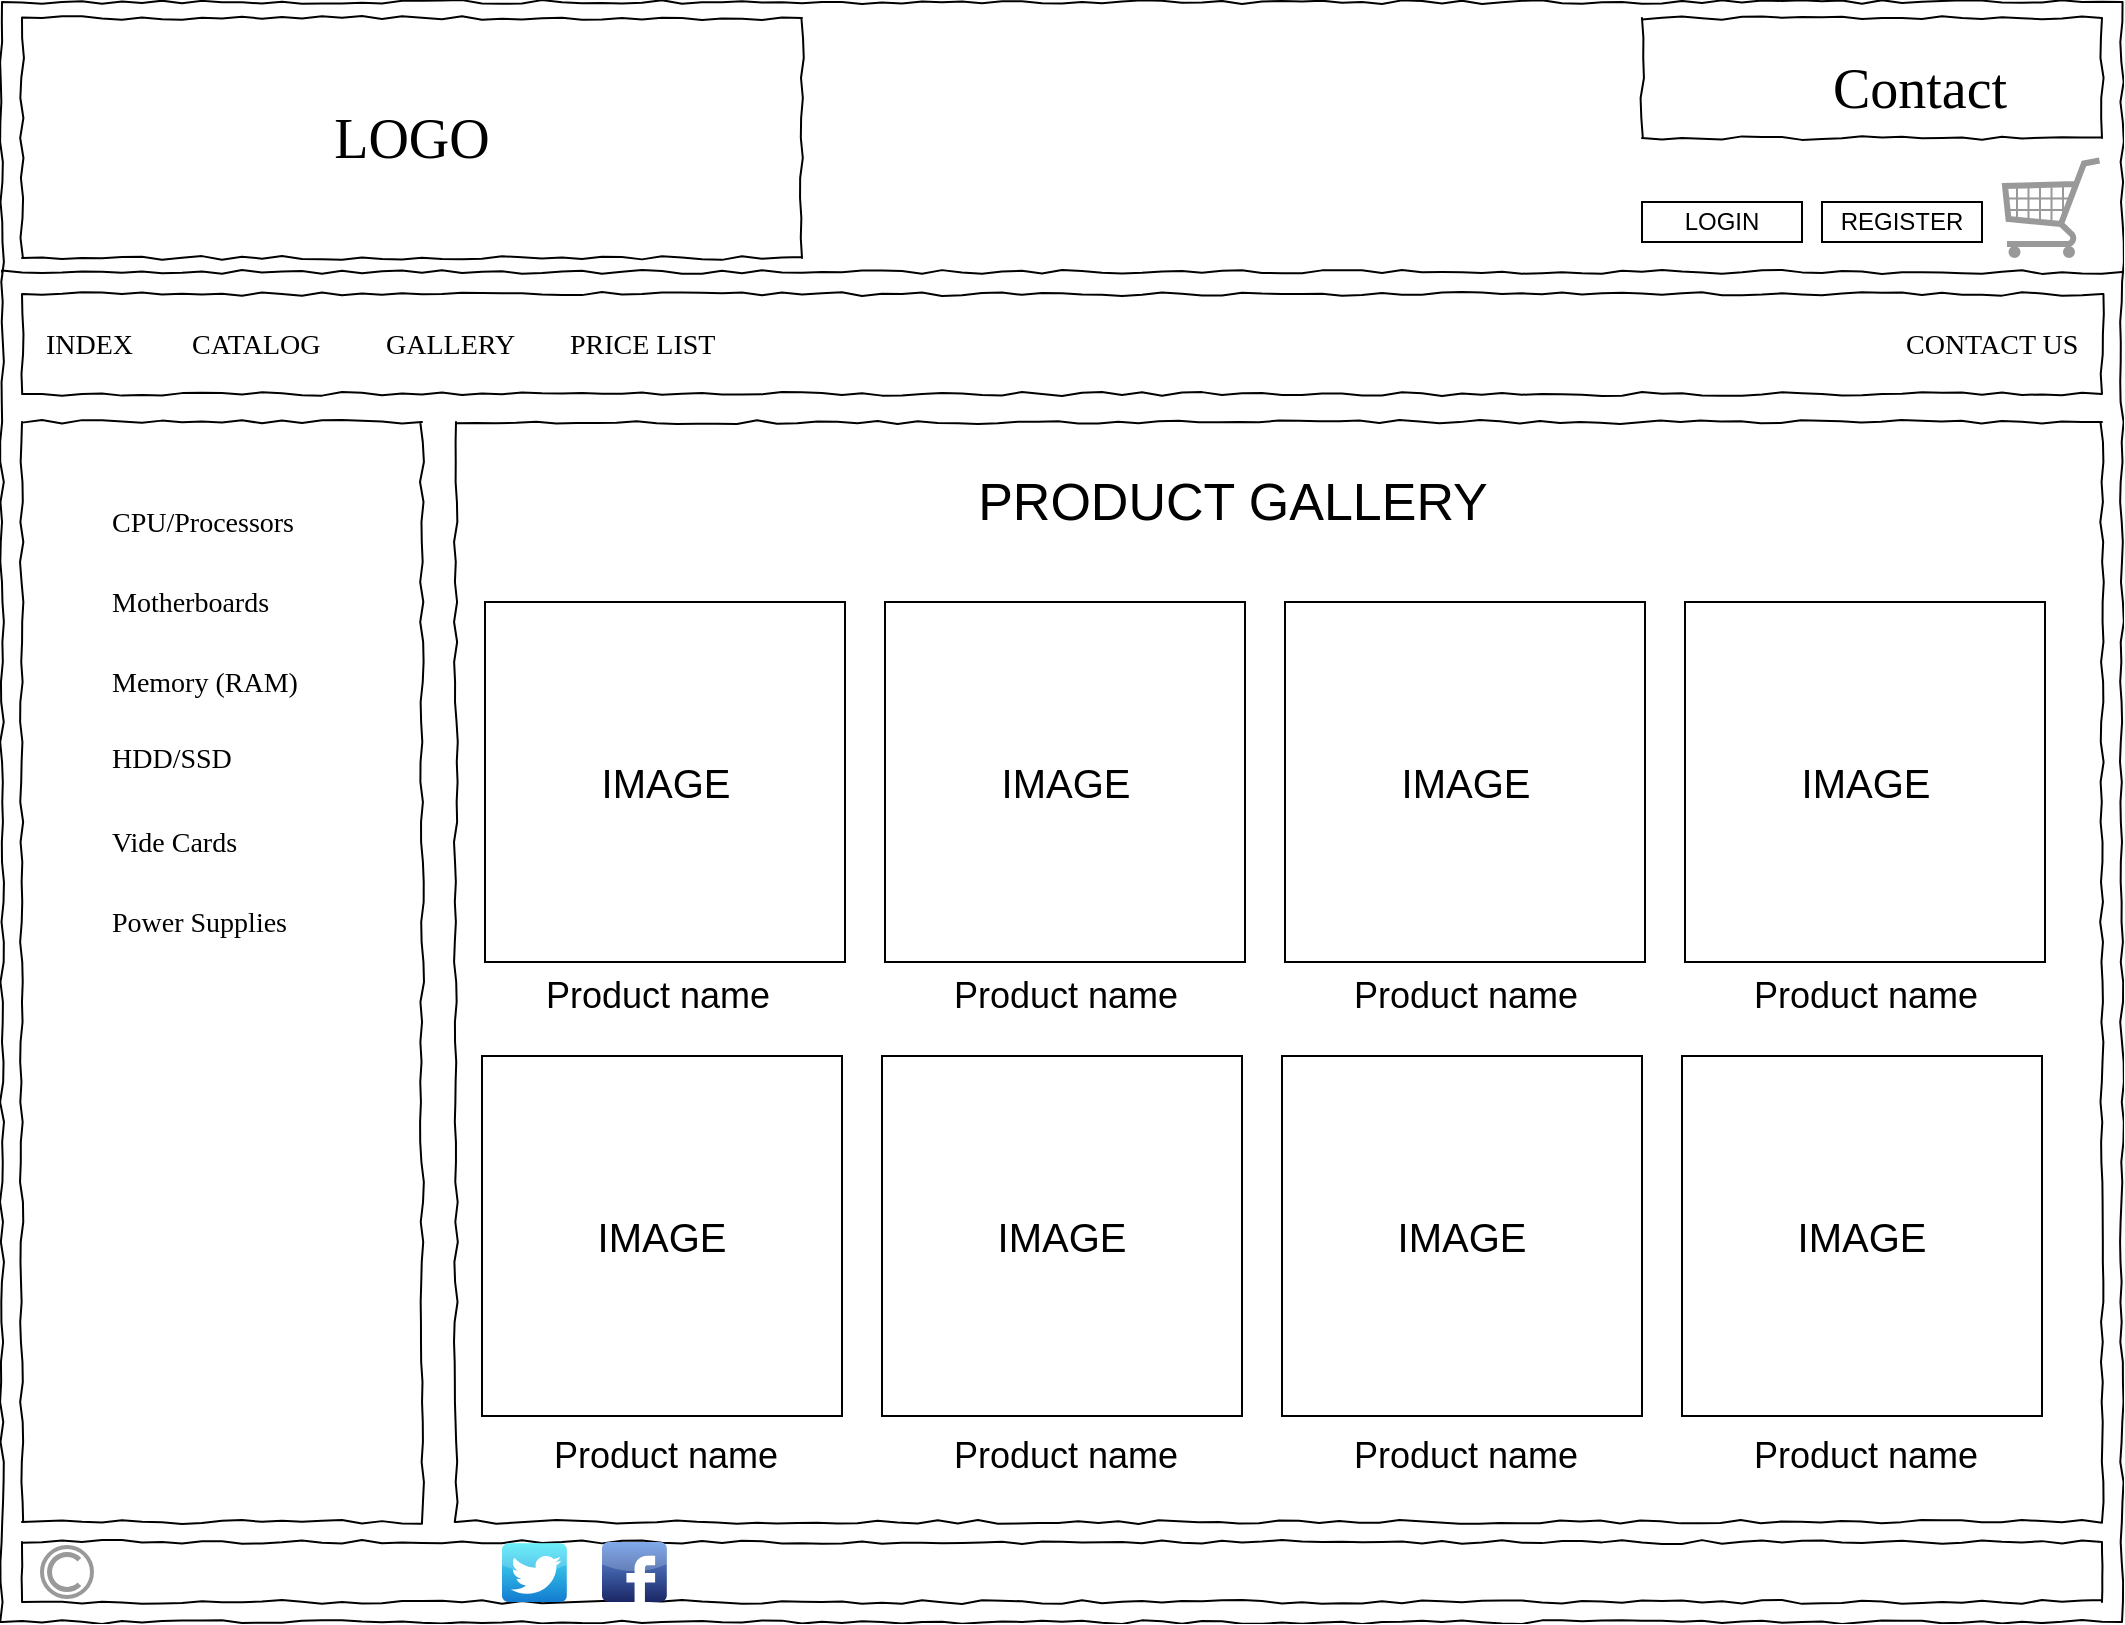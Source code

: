 <mxfile version="13.6.2" type="device"><diagram id="Lh7oHFccVzbh7dk9pwkN" name="Page-1"><mxGraphModel dx="1086" dy="806" grid="1" gridSize="10" guides="1" tooltips="1" connect="1" arrows="1" fold="1" page="1" pageScale="1" pageWidth="850" pageHeight="1100" math="0" shadow="0"><root><mxCell id="0"/><mxCell id="1" parent="0"/><mxCell id="SQN5ny_X17Sw2gpF3bp6-1" value="" style="whiteSpace=wrap;html=1;rounded=0;shadow=0;labelBackgroundColor=none;strokeColor=#000000;strokeWidth=1;fillColor=none;fontFamily=Verdana;fontSize=12;fontColor=#000000;align=center;comic=1;" parent="1" vertex="1"><mxGeometry x="20" y="10" width="1060" height="810" as="geometry"/></mxCell><mxCell id="SQN5ny_X17Sw2gpF3bp6-2" value="" style="whiteSpace=wrap;html=1;rounded=0;shadow=0;labelBackgroundColor=none;strokeWidth=1;fillColor=none;fontFamily=Verdana;fontSize=12;align=center;comic=1;" parent="1" vertex="1"><mxGeometry x="247" y="220" width="823" height="550" as="geometry"/></mxCell><mxCell id="SQN5ny_X17Sw2gpF3bp6-4" value="" style="whiteSpace=wrap;html=1;rounded=0;shadow=0;labelBackgroundColor=none;strokeWidth=1;fillColor=none;fontFamily=Verdana;fontSize=12;align=center;comic=1;" parent="1" vertex="1"><mxGeometry x="30" y="220" width="200" height="550" as="geometry"/></mxCell><mxCell id="SQN5ny_X17Sw2gpF3bp6-5" value="" style="line;strokeWidth=1;html=1;rounded=0;shadow=0;labelBackgroundColor=none;fillColor=none;fontFamily=Verdana;fontSize=14;fontColor=#000000;align=center;comic=1;" parent="1" vertex="1"><mxGeometry x="20" y="140" width="1060" height="10" as="geometry"/></mxCell><mxCell id="SQN5ny_X17Sw2gpF3bp6-11" value="" style="whiteSpace=wrap;html=1;rounded=0;shadow=0;labelBackgroundColor=none;strokeWidth=1;fillColor=none;fontFamily=Verdana;fontSize=12;align=center;comic=1;" parent="1" vertex="1"><mxGeometry x="30" y="780" width="1040" height="30" as="geometry"/></mxCell><mxCell id="SQN5ny_X17Sw2gpF3bp6-18" value="" style="dashed=0;outlineConnect=0;html=1;align=center;labelPosition=center;verticalLabelPosition=bottom;verticalAlign=top;shape=mxgraph.webicons.twitter;fillColor=#49EAF7;gradientColor=#137BD0" parent="1" vertex="1"><mxGeometry x="270" y="780.6" width="32.4" height="29.4" as="geometry"/></mxCell><mxCell id="SQN5ny_X17Sw2gpF3bp6-19" value="" style="dashed=0;outlineConnect=0;html=1;align=center;labelPosition=center;verticalLabelPosition=bottom;verticalAlign=top;shape=mxgraph.webicons.facebook;fillColor=#6294E4;gradientColor=#1A2665" parent="1" vertex="1"><mxGeometry x="320" y="780" width="32.4" height="30" as="geometry"/></mxCell><mxCell id="SQN5ny_X17Sw2gpF3bp6-20" value="" style="shape=image;html=1;verticalAlign=top;verticalLabelPosition=bottom;labelBackgroundColor=#ffffff;imageAspect=0;aspect=fixed;image=https://cdn4.iconfinder.com/data/icons/social-media-2146/512/25_social-128.png" parent="1" vertex="1"><mxGeometry x="370" y="780" width="30" height="30" as="geometry"/></mxCell><mxCell id="SQN5ny_X17Sw2gpF3bp6-21" value="" style="strokeColor=#999999;verticalLabelPosition=bottom;shadow=0;dashed=0;verticalAlign=top;strokeWidth=2;html=1;shape=mxgraph.mockup.misc.copyrightIcon;" parent="1" vertex="1"><mxGeometry x="40" y="782.5" width="25" height="25" as="geometry"/></mxCell><mxCell id="SQN5ny_X17Sw2gpF3bp6-48" value="&lt;font style=&quot;font-size: 20px&quot;&gt;IMAGE&lt;/font&gt;" style="rounded=0;whiteSpace=wrap;html=1;" parent="1" vertex="1"><mxGeometry x="261.5" y="310" width="180" height="180" as="geometry"/></mxCell><mxCell id="SQN5ny_X17Sw2gpF3bp6-49" value="&lt;span style=&quot;font-size: 20px&quot;&gt;IMAGE&lt;/span&gt;" style="rounded=0;whiteSpace=wrap;html=1;" parent="1" vertex="1"><mxGeometry x="461.5" y="310" width="180" height="180" as="geometry"/></mxCell><mxCell id="SQN5ny_X17Sw2gpF3bp6-50" value="&lt;span style=&quot;font-size: 20px&quot;&gt;IMAGE&lt;/span&gt;" style="rounded=0;whiteSpace=wrap;html=1;" parent="1" vertex="1"><mxGeometry x="661.5" y="310" width="180" height="180" as="geometry"/></mxCell><mxCell id="SQN5ny_X17Sw2gpF3bp6-51" value="&lt;span style=&quot;font-size: 20px&quot;&gt;IMAGE&lt;/span&gt;" style="rounded=0;whiteSpace=wrap;html=1;" parent="1" vertex="1"><mxGeometry x="861.5" y="310" width="180" height="180" as="geometry"/></mxCell><mxCell id="SQN5ny_X17Sw2gpF3bp6-52" value="&lt;span style=&quot;font-size: 20px&quot;&gt;IMAGE&lt;/span&gt;" style="rounded=0;whiteSpace=wrap;html=1;" parent="1" vertex="1"><mxGeometry x="260" y="537" width="180" height="180" as="geometry"/></mxCell><mxCell id="SQN5ny_X17Sw2gpF3bp6-53" value="&lt;span style=&quot;font-size: 20px&quot;&gt;IMAGE&lt;/span&gt;" style="rounded=0;whiteSpace=wrap;html=1;" parent="1" vertex="1"><mxGeometry x="460" y="537" width="180" height="180" as="geometry"/></mxCell><mxCell id="SQN5ny_X17Sw2gpF3bp6-54" value="&lt;span style=&quot;font-size: 20px&quot;&gt;IMAGE&lt;/span&gt;" style="rounded=0;whiteSpace=wrap;html=1;" parent="1" vertex="1"><mxGeometry x="660" y="537" width="180" height="180" as="geometry"/></mxCell><mxCell id="SQN5ny_X17Sw2gpF3bp6-55" value="&lt;span style=&quot;font-size: 20px&quot;&gt;IMAGE&lt;/span&gt;" style="rounded=0;whiteSpace=wrap;html=1;" parent="1" vertex="1"><mxGeometry x="860" y="537" width="180" height="180" as="geometry"/></mxCell><mxCell id="SQN5ny_X17Sw2gpF3bp6-58" value="&lt;font style=&quot;font-size: 18px&quot;&gt;Product name&lt;/font&gt;" style="text;html=1;strokeColor=none;fillColor=none;align=center;verticalAlign=middle;whiteSpace=wrap;rounded=0;" parent="1" vertex="1"><mxGeometry x="278.5" y="497" width="137.6" height="20" as="geometry"/></mxCell><mxCell id="SQN5ny_X17Sw2gpF3bp6-59" value="&lt;font style=&quot;font-size: 18px&quot;&gt;Product name&lt;/font&gt;" style="text;html=1;strokeColor=none;fillColor=none;align=center;verticalAlign=middle;whiteSpace=wrap;rounded=0;" parent="1" vertex="1"><mxGeometry x="482.7" y="497" width="137.6" height="20" as="geometry"/></mxCell><mxCell id="SQN5ny_X17Sw2gpF3bp6-60" value="&lt;font style=&quot;font-size: 18px&quot;&gt;Product name&lt;/font&gt;" style="text;html=1;strokeColor=none;fillColor=none;align=center;verticalAlign=middle;whiteSpace=wrap;rounded=0;" parent="1" vertex="1"><mxGeometry x="682.7" y="497" width="137.6" height="20" as="geometry"/></mxCell><mxCell id="SQN5ny_X17Sw2gpF3bp6-61" value="&lt;font style=&quot;font-size: 18px&quot;&gt;Product name&lt;/font&gt;" style="text;html=1;strokeColor=none;fillColor=none;align=center;verticalAlign=middle;whiteSpace=wrap;rounded=0;" parent="1" vertex="1"><mxGeometry x="882.7" y="497" width="137.6" height="20" as="geometry"/></mxCell><mxCell id="SQN5ny_X17Sw2gpF3bp6-62" value="&lt;font style=&quot;font-size: 18px&quot;&gt;Product name&lt;/font&gt;" style="text;html=1;strokeColor=none;fillColor=none;align=center;verticalAlign=middle;whiteSpace=wrap;rounded=0;" parent="1" vertex="1"><mxGeometry x="282.7" y="727" width="137.6" height="20" as="geometry"/></mxCell><mxCell id="SQN5ny_X17Sw2gpF3bp6-63" value="&lt;font style=&quot;font-size: 18px&quot;&gt;Product name&lt;/font&gt;" style="text;html=1;strokeColor=none;fillColor=none;align=center;verticalAlign=middle;whiteSpace=wrap;rounded=0;" parent="1" vertex="1"><mxGeometry x="482.7" y="727" width="137.6" height="20" as="geometry"/></mxCell><mxCell id="SQN5ny_X17Sw2gpF3bp6-64" value="&lt;font style=&quot;font-size: 18px&quot;&gt;Product name&lt;/font&gt;" style="text;html=1;strokeColor=none;fillColor=none;align=center;verticalAlign=middle;whiteSpace=wrap;rounded=0;" parent="1" vertex="1"><mxGeometry x="682.7" y="727" width="137.6" height="20" as="geometry"/></mxCell><mxCell id="SQN5ny_X17Sw2gpF3bp6-65" value="&lt;font style=&quot;font-size: 18px&quot;&gt;Product name&lt;/font&gt;" style="text;html=1;strokeColor=none;fillColor=none;align=center;verticalAlign=middle;whiteSpace=wrap;rounded=0;" parent="1" vertex="1"><mxGeometry x="882.7" y="727" width="137.6" height="20" as="geometry"/></mxCell><mxCell id="SQN5ny_X17Sw2gpF3bp6-66" value="&lt;font style=&quot;font-size: 26px&quot;&gt;PRODUCT GALLERY&lt;/font&gt;" style="text;html=1;strokeColor=none;fillColor=none;align=center;verticalAlign=middle;whiteSpace=wrap;rounded=0;" parent="1" vertex="1"><mxGeometry x="482.7" y="250" width="305" height="20" as="geometry"/></mxCell><mxCell id="AAFLSfEw9AtiiL5K0QSC-7" value="CPU/Processors" style="text;html=1;points=[];align=left;verticalAlign=top;spacingTop=-4;fontSize=14;fontFamily=Verdana" parent="1" vertex="1"><mxGeometry x="72.5" y="260" width="115" height="20" as="geometry"/></mxCell><mxCell id="AAFLSfEw9AtiiL5K0QSC-8" value="Motherboards" style="text;html=1;points=[];align=left;verticalAlign=top;spacingTop=-4;fontSize=14;fontFamily=Verdana" parent="1" vertex="1"><mxGeometry x="72.5" y="300" width="100" height="20" as="geometry"/></mxCell><mxCell id="AAFLSfEw9AtiiL5K0QSC-9" value="Memory (RAM)" style="text;html=1;points=[];align=left;verticalAlign=top;spacingTop=-4;fontSize=14;fontFamily=Verdana" parent="1" vertex="1"><mxGeometry x="72.5" y="340" width="110" height="20" as="geometry"/></mxCell><mxCell id="AAFLSfEw9AtiiL5K0QSC-10" value="HDD/SSD" style="text;html=1;points=[];align=left;verticalAlign=top;spacingTop=-4;fontSize=14;fontFamily=Verdana" parent="1" vertex="1"><mxGeometry x="72.5" y="378" width="70" height="20" as="geometry"/></mxCell><mxCell id="AAFLSfEw9AtiiL5K0QSC-11" value="Vide Cards" style="text;html=1;points=[];align=left;verticalAlign=top;spacingTop=-4;fontSize=14;fontFamily=Verdana" parent="1" vertex="1"><mxGeometry x="72.5" y="420" width="80" height="20" as="geometry"/></mxCell><mxCell id="AAFLSfEw9AtiiL5K0QSC-12" value="Power Supplies" style="text;html=1;points=[];align=left;verticalAlign=top;spacingTop=-4;fontSize=14;fontFamily=Verdana" parent="1" vertex="1"><mxGeometry x="72.5" y="460" width="110" height="20" as="geometry"/></mxCell><mxCell id="-f-DMBPOBSbODw5rQ1Vs-1" value="LOGO" style="whiteSpace=wrap;html=1;rounded=0;shadow=0;labelBackgroundColor=none;strokeWidth=1;fontFamily=Verdana;fontSize=28;align=center;comic=1;" parent="1" vertex="1"><mxGeometry x="30" y="18" width="390" height="120" as="geometry"/></mxCell><mxCell id="-f-DMBPOBSbODw5rQ1Vs-2" value="&lt;p style=&quot;margin-left: 0.5in ; margin-bottom: 0.17in ; line-height: 100%&quot;&gt;Contact&lt;/p&gt;" style="whiteSpace=wrap;html=1;rounded=0;shadow=0;labelBackgroundColor=none;strokeWidth=1;fontFamily=Verdana;fontSize=28;align=center;comic=1;" parent="1" vertex="1"><mxGeometry x="840" y="18" width="230" height="60" as="geometry"/></mxCell><mxCell id="-f-DMBPOBSbODw5rQ1Vs-3" value="" style="verticalLabelPosition=bottom;shadow=0;dashed=0;align=center;html=1;verticalAlign=top;strokeWidth=1;shape=mxgraph.mockup.misc.shoppingCart;strokeColor=#999999;" parent="1" vertex="1"><mxGeometry x="1020" y="88" width="50" height="50" as="geometry"/></mxCell><mxCell id="-f-DMBPOBSbODw5rQ1Vs-4" value="LOGIN" style="rounded=0;whiteSpace=wrap;html=1;" parent="1" vertex="1"><mxGeometry x="840" y="110" width="80" height="20" as="geometry"/></mxCell><mxCell id="-f-DMBPOBSbODw5rQ1Vs-5" value="REGISTER" style="rounded=0;whiteSpace=wrap;html=1;" parent="1" vertex="1"><mxGeometry x="930" y="110" width="80" height="20" as="geometry"/></mxCell><mxCell id="7-fqedK1xZCncobhDcHU-1" value="" style="whiteSpace=wrap;html=1;rounded=0;shadow=0;labelBackgroundColor=none;strokeWidth=1;fillColor=none;fontFamily=Verdana;fontSize=12;align=center;comic=1;" vertex="1" parent="1"><mxGeometry x="30" y="156" width="1040" height="50" as="geometry"/></mxCell><mxCell id="7-fqedK1xZCncobhDcHU-2" value="INDEX" style="text;html=1;points=[];align=left;verticalAlign=top;spacingTop=-4;fontSize=14;fontFamily=Verdana" vertex="1" parent="1"><mxGeometry x="40" y="171" width="60" height="20" as="geometry"/></mxCell><mxCell id="7-fqedK1xZCncobhDcHU-3" value="CATALOG" style="text;html=1;points=[];align=left;verticalAlign=top;spacingTop=-4;fontSize=14;fontFamily=Verdana" vertex="1" parent="1"><mxGeometry x="112.5" y="171" width="60" height="20" as="geometry"/></mxCell><mxCell id="7-fqedK1xZCncobhDcHU-4" value="GALLERY" style="text;html=1;points=[];align=left;verticalAlign=top;spacingTop=-4;fontSize=14;fontFamily=Verdana" vertex="1" parent="1"><mxGeometry x="210" y="171" width="70" height="20" as="geometry"/></mxCell><mxCell id="7-fqedK1xZCncobhDcHU-5" value="PRICE LIST" style="text;html=1;points=[];align=left;verticalAlign=top;spacingTop=-4;fontSize=14;fontFamily=Verdana" vertex="1" parent="1"><mxGeometry x="301.5" y="171" width="80" height="20" as="geometry"/></mxCell><mxCell id="7-fqedK1xZCncobhDcHU-6" value="CONTACT US" style="text;html=1;points=[];align=left;verticalAlign=top;spacingTop=-4;fontSize=14;fontFamily=Verdana" vertex="1" parent="1"><mxGeometry x="970" y="171" width="100" height="20" as="geometry"/></mxCell></root></mxGraphModel></diagram></mxfile>